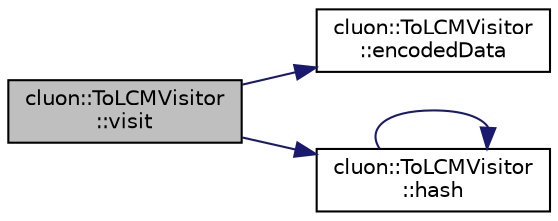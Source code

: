 digraph "cluon::ToLCMVisitor::visit"
{
 // LATEX_PDF_SIZE
  edge [fontname="Helvetica",fontsize="10",labelfontname="Helvetica",labelfontsize="10"];
  node [fontname="Helvetica",fontsize="10",shape=record];
  rankdir="LR";
  Node1 [label="cluon::ToLCMVisitor\l::visit",height=0.2,width=0.4,color="black", fillcolor="grey75", style="filled", fontcolor="black",tooltip=" "];
  Node1 -> Node2 [color="midnightblue",fontsize="10",style="solid"];
  Node2 [label="cluon::ToLCMVisitor\l::encodedData",height=0.2,width=0.4,color="black", fillcolor="white", style="filled",URL="$classcluon_1_1ToLCMVisitor.html#aeee7d878ab9696e1c4e0bebe790a3cc7",tooltip=" "];
  Node1 -> Node3 [color="midnightblue",fontsize="10",style="solid"];
  Node3 [label="cluon::ToLCMVisitor\l::hash",height=0.2,width=0.4,color="black", fillcolor="white", style="filled",URL="$classcluon_1_1ToLCMVisitor.html#a414763e00af4b5aaec39c41382585e34",tooltip=" "];
  Node3 -> Node3 [color="midnightblue",fontsize="10",style="solid"];
}
